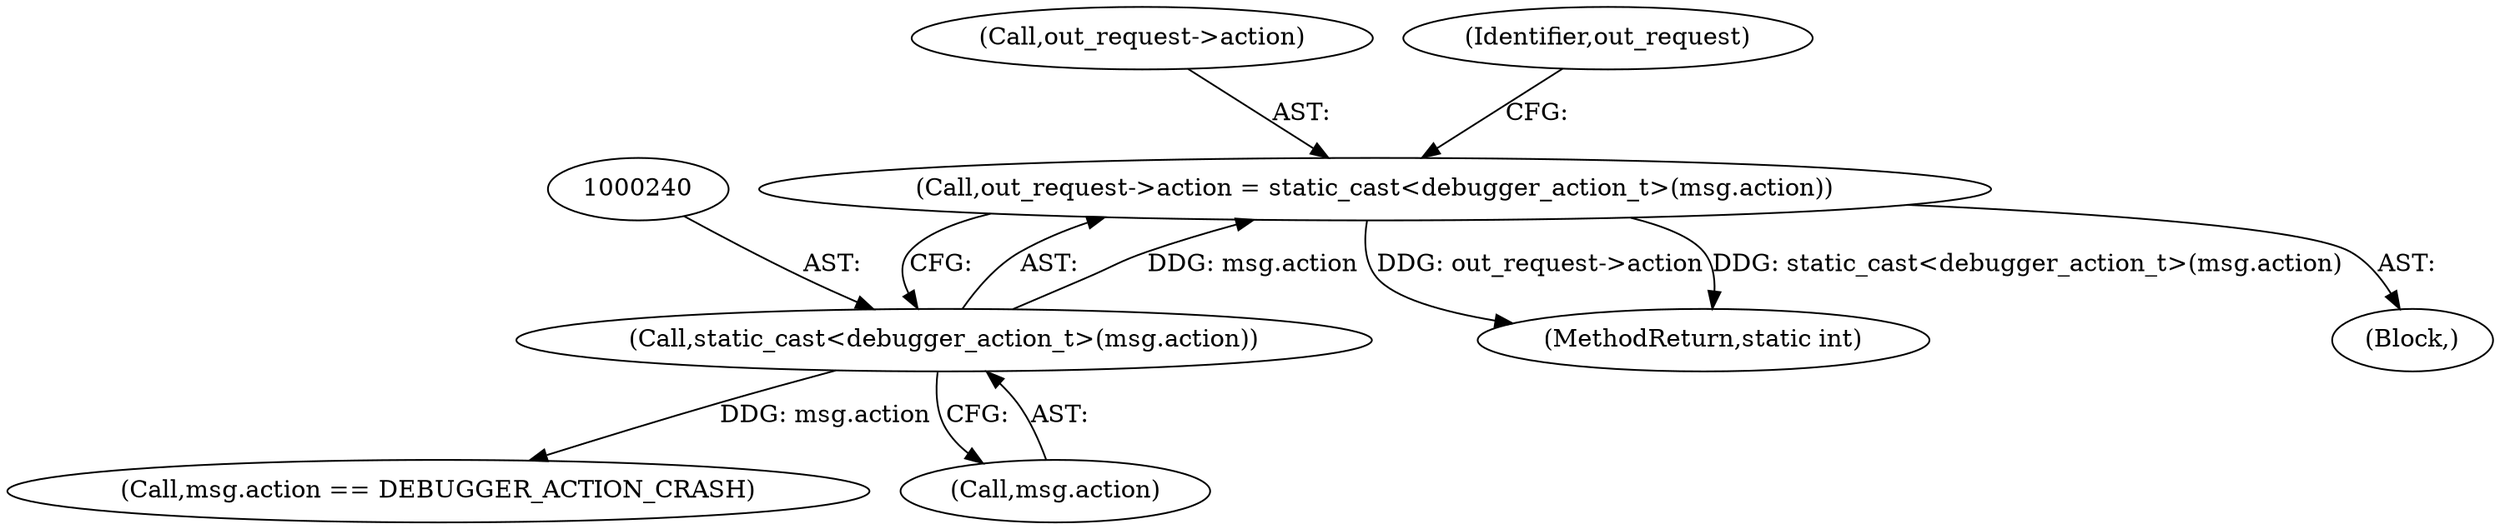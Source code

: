 digraph "0_Android_d7603583f90c2bc6074a4ee2886bd28082d7c65b_0@pointer" {
"1000235" [label="(Call,out_request->action = static_cast<debugger_action_t>(msg.action))"];
"1000239" [label="(Call,static_cast<debugger_action_t>(msg.action))"];
"1000287" [label="(Call,msg.action == DEBUGGER_ACTION_CRASH)"];
"1000236" [label="(Call,out_request->action)"];
"1000241" [label="(Call,msg.action)"];
"1000380" [label="(MethodReturn,static int)"];
"1000239" [label="(Call,static_cast<debugger_action_t>(msg.action))"];
"1000246" [label="(Identifier,out_request)"];
"1000235" [label="(Call,out_request->action = static_cast<debugger_action_t>(msg.action))"];
"1000104" [label="(Block,)"];
"1000235" -> "1000104"  [label="AST: "];
"1000235" -> "1000239"  [label="CFG: "];
"1000236" -> "1000235"  [label="AST: "];
"1000239" -> "1000235"  [label="AST: "];
"1000246" -> "1000235"  [label="CFG: "];
"1000235" -> "1000380"  [label="DDG: out_request->action"];
"1000235" -> "1000380"  [label="DDG: static_cast<debugger_action_t>(msg.action)"];
"1000239" -> "1000235"  [label="DDG: msg.action"];
"1000239" -> "1000241"  [label="CFG: "];
"1000240" -> "1000239"  [label="AST: "];
"1000241" -> "1000239"  [label="AST: "];
"1000239" -> "1000287"  [label="DDG: msg.action"];
}
